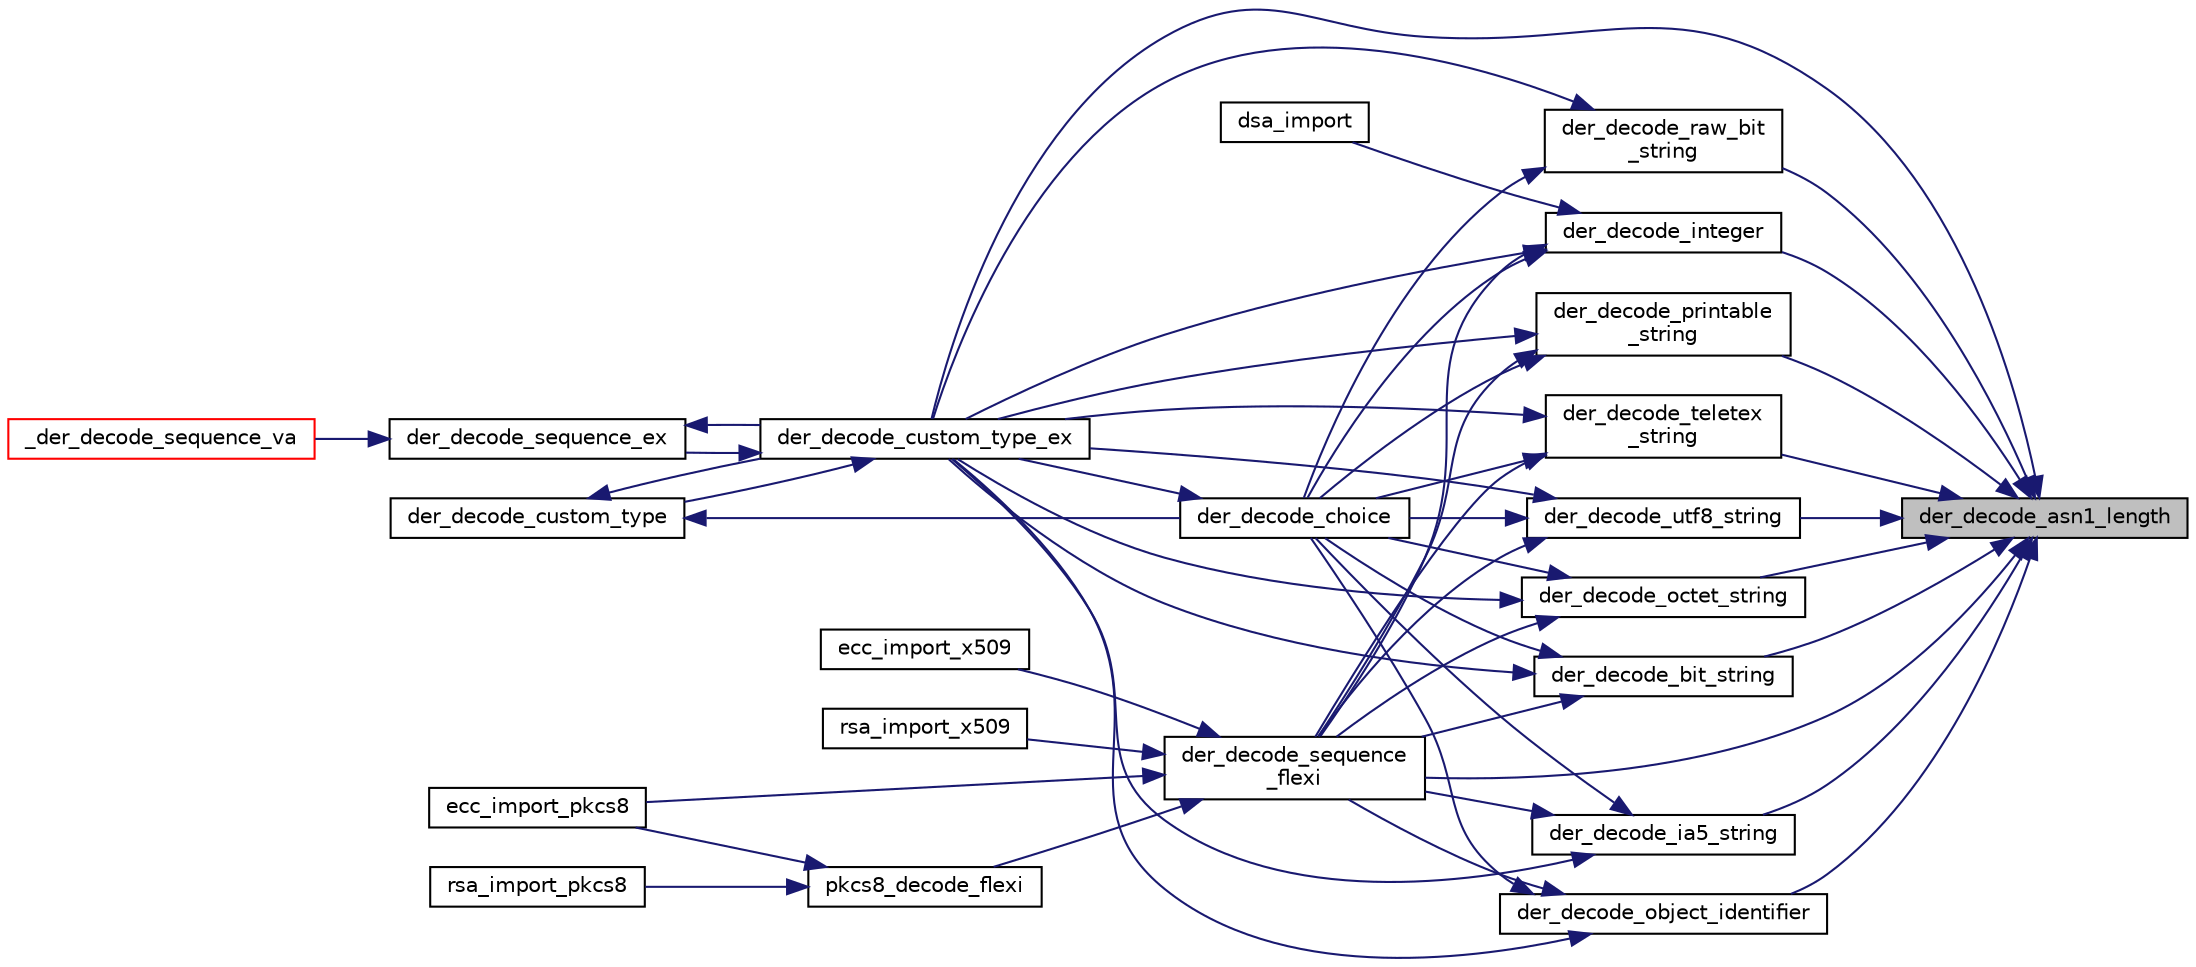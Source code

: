 digraph "der_decode_asn1_length"
{
 // LATEX_PDF_SIZE
  edge [fontname="Helvetica",fontsize="10",labelfontname="Helvetica",labelfontsize="10"];
  node [fontname="Helvetica",fontsize="10",shape=record];
  rankdir="RL";
  Node29 [label="der_decode_asn1_length",height=0.2,width=0.4,color="black", fillcolor="grey75", style="filled", fontcolor="black",tooltip="Decode the ASN.1 Length field."];
  Node29 -> Node30 [dir="back",color="midnightblue",fontsize="10",style="solid"];
  Node30 [label="der_decode_bit_string",height=0.2,width=0.4,color="black", fillcolor="white", style="filled",URL="$der__decode__bit__string_8c.html#a0a0c371e559e6b455cc4a052d962226f",tooltip="Store a BIT STRING."];
  Node30 -> Node31 [dir="back",color="midnightblue",fontsize="10",style="solid"];
  Node31 [label="der_decode_choice",height=0.2,width=0.4,color="black", fillcolor="white", style="filled",URL="$der__decode__choice_8c.html#abbc3f8406cbf0c2d75b1c801192dcad4",tooltip="Decode a CHOICE."];
  Node31 -> Node32 [dir="back",color="midnightblue",fontsize="10",style="solid"];
  Node32 [label="der_decode_custom_type_ex",height=0.2,width=0.4,color="black", fillcolor="white", style="filled",URL="$der__decode__custom__type_8c.html#aaa3acc13042e5d9244ac279a354775fe",tooltip="Extended-decode a Custom type."];
  Node32 -> Node33 [dir="back",color="midnightblue",fontsize="10",style="solid"];
  Node33 [label="der_decode_custom_type",height=0.2,width=0.4,color="black", fillcolor="white", style="filled",URL="$der__decode__custom__type_8c.html#a698f6c64586707819ebd6f90a14264e8",tooltip="Decode a Custom type."];
  Node33 -> Node31 [dir="back",color="midnightblue",fontsize="10",style="solid"];
  Node33 -> Node32 [dir="back",color="midnightblue",fontsize="10",style="solid"];
  Node32 -> Node34 [dir="back",color="midnightblue",fontsize="10",style="solid"];
  Node34 [label="der_decode_sequence_ex",height=0.2,width=0.4,color="black", fillcolor="white", style="filled",URL="$der__decode__sequence__ex_8c.html#a388cbc3f5c404637bc51f9dfb2d4f677",tooltip="Decode a SEQUENCE."];
  Node34 -> Node32 [dir="back",color="midnightblue",fontsize="10",style="solid"];
  Node34 -> Node35 [dir="back",color="midnightblue",fontsize="10",style="solid"];
  Node35 [label="_der_decode_sequence_va",height=0.2,width=0.4,color="red", fillcolor="white", style="filled",URL="$der__decode__sequence__multi_8c.html#a1c505b541a0ed6ddcdccc8ddcef9ed9e",tooltip="Decode a SEQUENCE type using a VA list."];
  Node30 -> Node32 [dir="back",color="midnightblue",fontsize="10",style="solid"];
  Node30 -> Node49 [dir="back",color="midnightblue",fontsize="10",style="solid"];
  Node49 [label="der_decode_sequence\l_flexi",height=0.2,width=0.4,color="black", fillcolor="white", style="filled",URL="$der__decode__sequence__flexi_8c.html#acec68888a6eae3b64f54b37cfb43d9b1",tooltip="ASN.1 DER Flexi(ble) decoder will decode arbitrary DER packets and create a linked list of the decode..."];
  Node49 -> Node50 [dir="back",color="midnightblue",fontsize="10",style="solid"];
  Node50 [label="pkcs8_decode_flexi",height=0.2,width=0.4,color="black", fillcolor="white", style="filled",URL="$pkcs8__decode__flexi_8c.html#a1b0d8fcf234d94638b2554ccea725003",tooltip="PKCS#8 decrypt if necessary & flexi-decode."];
  Node50 -> Node51 [dir="back",color="midnightblue",fontsize="10",style="solid"];
  Node51 [label="ecc_import_pkcs8",height=0.2,width=0.4,color="black", fillcolor="white", style="filled",URL="$ecc__import__pkcs8_8c.html#a0f0e747f119685eee3cc412f4480c52e",tooltip=" "];
  Node50 -> Node44 [dir="back",color="midnightblue",fontsize="10",style="solid"];
  Node44 [label="rsa_import_pkcs8",height=0.2,width=0.4,color="black", fillcolor="white", style="filled",URL="$rsa__import__pkcs8_8c.html#a3d44c6233a326316f7fb01c9d834fad4",tooltip="Import an RSAPublicKey or RSAPrivateKey in PKCS#8 format."];
  Node49 -> Node51 [dir="back",color="midnightblue",fontsize="10",style="solid"];
  Node49 -> Node52 [dir="back",color="midnightblue",fontsize="10",style="solid"];
  Node52 [label="ecc_import_x509",height=0.2,width=0.4,color="black", fillcolor="white", style="filled",URL="$ecc__import__x509_8c.html#abd7477bc1144cdfd4f9e2da835eefbf6",tooltip="Import an ECC key from a X.509 certificate."];
  Node49 -> Node45 [dir="back",color="midnightblue",fontsize="10",style="solid"];
  Node45 [label="rsa_import_x509",height=0.2,width=0.4,color="black", fillcolor="white", style="filled",URL="$rsa__import__x509_8c.html#af7fd232bdc803e8d3f8a109dc171110d",tooltip="Import an RSA key from a X.509 certificate."];
  Node29 -> Node32 [dir="back",color="midnightblue",fontsize="10",style="solid"];
  Node29 -> Node53 [dir="back",color="midnightblue",fontsize="10",style="solid"];
  Node53 [label="der_decode_ia5_string",height=0.2,width=0.4,color="black", fillcolor="white", style="filled",URL="$der__decode__ia5__string_8c.html#ac2868573a2a8857a8463337d8411fe79",tooltip="Store a IA5 STRING."];
  Node53 -> Node31 [dir="back",color="midnightblue",fontsize="10",style="solid"];
  Node53 -> Node32 [dir="back",color="midnightblue",fontsize="10",style="solid"];
  Node53 -> Node49 [dir="back",color="midnightblue",fontsize="10",style="solid"];
  Node29 -> Node54 [dir="back",color="midnightblue",fontsize="10",style="solid"];
  Node54 [label="der_decode_integer",height=0.2,width=0.4,color="black", fillcolor="white", style="filled",URL="$der__decode__integer_8c.html#ac5b0a7020165ada29ba6278fe128599d",tooltip="Read a mp_int integer."];
  Node54 -> Node31 [dir="back",color="midnightblue",fontsize="10",style="solid"];
  Node54 -> Node32 [dir="back",color="midnightblue",fontsize="10",style="solid"];
  Node54 -> Node49 [dir="back",color="midnightblue",fontsize="10",style="solid"];
  Node54 -> Node39 [dir="back",color="midnightblue",fontsize="10",style="solid"];
  Node39 [label="dsa_import",height=0.2,width=0.4,color="black", fillcolor="white", style="filled",URL="$dsa__import_8c.html#ab814d8871b40e7f60c3ed6a16990dac2",tooltip="Import a DSA key."];
  Node29 -> Node55 [dir="back",color="midnightblue",fontsize="10",style="solid"];
  Node55 [label="der_decode_object_identifier",height=0.2,width=0.4,color="black", fillcolor="white", style="filled",URL="$der__decode__object__identifier_8c.html#aee91111fe2b92dca6c83e6c7de36be8f",tooltip="Decode OID data and store the array of integers in words."];
  Node55 -> Node31 [dir="back",color="midnightblue",fontsize="10",style="solid"];
  Node55 -> Node32 [dir="back",color="midnightblue",fontsize="10",style="solid"];
  Node55 -> Node49 [dir="back",color="midnightblue",fontsize="10",style="solid"];
  Node29 -> Node56 [dir="back",color="midnightblue",fontsize="10",style="solid"];
  Node56 [label="der_decode_octet_string",height=0.2,width=0.4,color="black", fillcolor="white", style="filled",URL="$der__decode__octet__string_8c.html#af315ce6a951697ede7ec4c9716b5b20b",tooltip="Store a OCTET STRING."];
  Node56 -> Node31 [dir="back",color="midnightblue",fontsize="10",style="solid"];
  Node56 -> Node32 [dir="back",color="midnightblue",fontsize="10",style="solid"];
  Node56 -> Node49 [dir="back",color="midnightblue",fontsize="10",style="solid"];
  Node29 -> Node57 [dir="back",color="midnightblue",fontsize="10",style="solid"];
  Node57 [label="der_decode_printable\l_string",height=0.2,width=0.4,color="black", fillcolor="white", style="filled",URL="$der__decode__printable__string_8c.html#a0967e5db58c3ce6b0971b5c5097c0d9f",tooltip="Store a printable STRING."];
  Node57 -> Node31 [dir="back",color="midnightblue",fontsize="10",style="solid"];
  Node57 -> Node32 [dir="back",color="midnightblue",fontsize="10",style="solid"];
  Node57 -> Node49 [dir="back",color="midnightblue",fontsize="10",style="solid"];
  Node29 -> Node58 [dir="back",color="midnightblue",fontsize="10",style="solid"];
  Node58 [label="der_decode_raw_bit\l_string",height=0.2,width=0.4,color="black", fillcolor="white", style="filled",URL="$der__decode__raw__bit__string_8c.html#a4e8241401c8f49b3b2dbadd1b8e0eee0",tooltip="Store a BIT STRING."];
  Node58 -> Node31 [dir="back",color="midnightblue",fontsize="10",style="solid"];
  Node58 -> Node32 [dir="back",color="midnightblue",fontsize="10",style="solid"];
  Node29 -> Node49 [dir="back",color="midnightblue",fontsize="10",style="solid"];
  Node29 -> Node59 [dir="back",color="midnightblue",fontsize="10",style="solid"];
  Node59 [label="der_decode_teletex\l_string",height=0.2,width=0.4,color="black", fillcolor="white", style="filled",URL="$der__decode__teletex__string_8c.html#a926dc4d05a1a0243569ea85ff85901b6",tooltip="Store a teletex STRING."];
  Node59 -> Node31 [dir="back",color="midnightblue",fontsize="10",style="solid"];
  Node59 -> Node32 [dir="back",color="midnightblue",fontsize="10",style="solid"];
  Node59 -> Node49 [dir="back",color="midnightblue",fontsize="10",style="solid"];
  Node29 -> Node60 [dir="back",color="midnightblue",fontsize="10",style="solid"];
  Node60 [label="der_decode_utf8_string",height=0.2,width=0.4,color="black", fillcolor="white", style="filled",URL="$der__decode__utf8__string_8c.html#afc867f0f02273fac931669abded4cbb3",tooltip="Store a UTF8 STRING."];
  Node60 -> Node31 [dir="back",color="midnightblue",fontsize="10",style="solid"];
  Node60 -> Node32 [dir="back",color="midnightblue",fontsize="10",style="solid"];
  Node60 -> Node49 [dir="back",color="midnightblue",fontsize="10",style="solid"];
}
